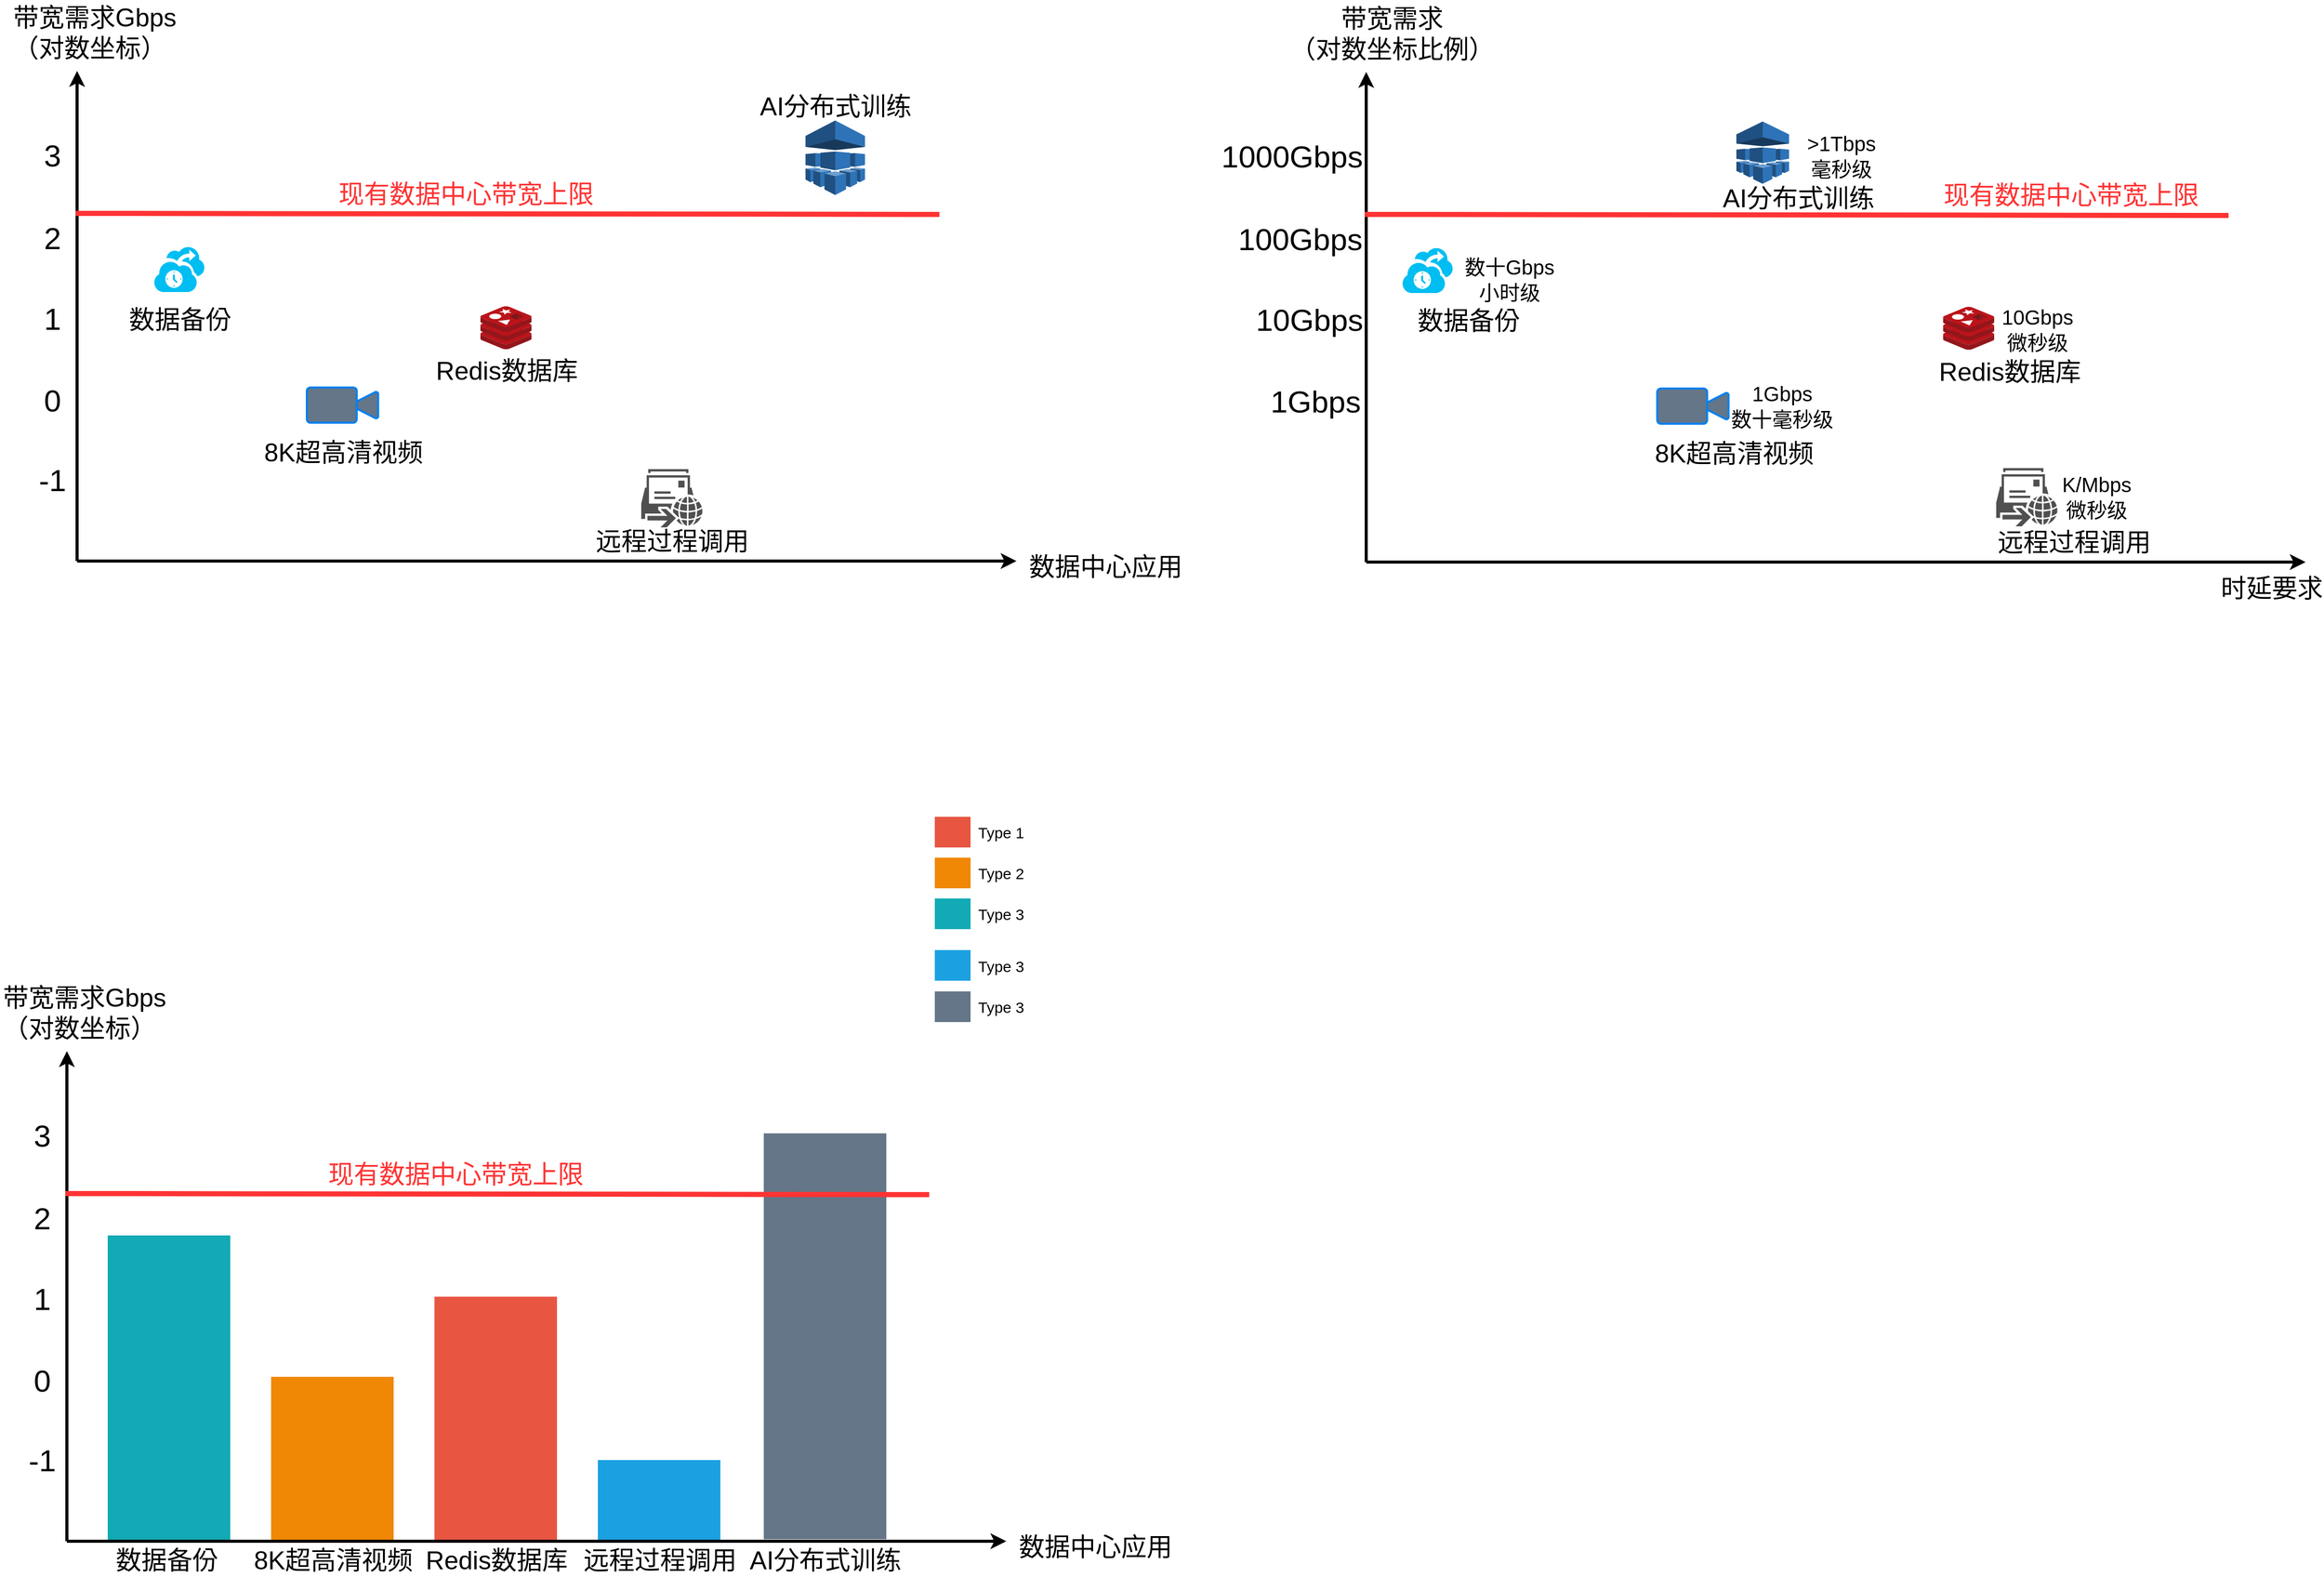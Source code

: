 <mxfile version="13.3.1" type="device"><diagram id="07fea595-8f29-1299-0266-81d95cde20df" name="Page-1"><mxGraphModel dx="27" dy="1555" grid="1" gridSize="10" guides="1" tooltips="1" connect="1" arrows="1" fold="1" page="1" pageScale="1" pageWidth="1169" pageHeight="827" background="#ffffff" math="0" shadow="0"><root><mxCell id="0"/><mxCell id="1" parent="0"/><mxCell id="723" value="" style="whiteSpace=wrap;fillColor=#12AAB5;gradientColor=none;gradientDirection=east;strokeColor=none;html=1;fontColor=#23445d;" parent="1" vertex="1"><mxGeometry x="2447.5" y="1300" width="120" height="299.5" as="geometry"/></mxCell><mxCell id="726" value="" style="whiteSpace=wrap;fillColor=#1BA1E2;gradientColor=none;gradientDirection=east;strokeColor=none;html=1;fontColor=#23445d;" parent="1" vertex="1"><mxGeometry x="2927.5" y="1520" width="120" height="79.5" as="geometry"/></mxCell><mxCell id="727" value="" style="edgeStyle=none;html=1;fontColor=#000000;strokeWidth=3;strokeColor=#000000;" parent="1" edge="1"><mxGeometry width="100" height="100" relative="1" as="geometry"><mxPoint x="2407.5" y="1599.5" as="sourcePoint"/><mxPoint x="2407.5" y="1119.5" as="targetPoint"/></mxGeometry></mxCell><mxCell id="730" value="" style="whiteSpace=wrap;fillColor=#F08705;gradientColor=none;gradientDirection=east;strokeColor=none;html=1;fontColor=#23445d;" parent="1" vertex="1"><mxGeometry x="2607.5" y="1438.5" width="120" height="160.0" as="geometry"/></mxCell><mxCell id="733" value="" style="whiteSpace=wrap;fillColor=#E85642;gradientColor=none;gradientDirection=east;strokeColor=none;html=1;fontColor=#23445d;" parent="1" vertex="1"><mxGeometry x="2767.5" y="1360" width="120" height="239.5" as="geometry"/></mxCell><mxCell id="734" value="" style="edgeStyle=none;html=1;fontColor=#000000;strokeWidth=3;strokeColor=#000000;" parent="1" edge="1"><mxGeometry width="100" height="100" relative="1" as="geometry"><mxPoint x="2407.5" y="1599.5" as="sourcePoint"/><mxPoint x="3327.5" y="1599.5" as="targetPoint"/></mxGeometry></mxCell><mxCell id="735" value="&lt;font style=&quot;font-size: 25px&quot;&gt;数据中心应用&lt;/font&gt;" style="text;spacingTop=-5;html=1;fontSize=18;fontStyle=0;points=[];strokeColor=none;" parent="1" vertex="1"><mxGeometry x="3337.5" y="1587.5" width="80" height="20" as="geometry"/></mxCell><mxCell id="736" value="&lt;font style=&quot;font-size: 25px&quot;&gt;数据备份&lt;/font&gt;" style="text;spacingTop=-5;align=center;verticalAlign=middle;fontStyle=0;html=1;fontSize=18;points=[];strokeColor=none;" parent="1" vertex="1"><mxGeometry x="2445" y="1604.5" width="120" height="30" as="geometry"/></mxCell><mxCell id="737" value="&lt;font style=&quot;font-size: 25px&quot;&gt;8K超高清视频&lt;/font&gt;" style="text;spacingTop=-5;align=center;verticalAlign=middle;fontStyle=0;html=1;fontSize=18;points=[];strokeColor=none;" parent="1" vertex="1"><mxGeometry x="2607.5" y="1604.5" width="120" height="30" as="geometry"/></mxCell><mxCell id="738" value="&lt;font style=&quot;font-size: 25px&quot;&gt;Redis数据库&lt;/font&gt;" style="text;spacingTop=-5;align=center;verticalAlign=middle;fontStyle=0;html=1;fontSize=18;points=[];strokeColor=none;" parent="1" vertex="1"><mxGeometry x="2767.5" y="1604.5" width="120" height="30" as="geometry"/></mxCell><mxCell id="739" value="" style="whiteSpace=wrap;fillColor=#12AAB5;gradientColor=none;gradientDirection=east;strokeColor=none;html=1;fontColor=#23445d;" parent="1" vertex="1"><mxGeometry x="3257.5" y="970" width="35.0" height="30.0" as="geometry"/></mxCell><mxCell id="740" value="" style="whiteSpace=wrap;fillColor=#F08705;gradientColor=none;gradientDirection=east;strokeColor=none;html=1;fontColor=#23445d;" parent="1" vertex="1"><mxGeometry x="3257.5" y="930.0" width="35.0" height="30.0" as="geometry"/></mxCell><mxCell id="741" value="" style="whiteSpace=wrap;fillColor=#E85642;gradientColor=none;gradientDirection=east;strokeColor=none;html=1;fontColor=#23445d;" parent="1" vertex="1"><mxGeometry x="3257.5" y="890" width="35.0" height="30.0" as="geometry"/></mxCell><mxCell id="742" value="Type 1" style="text;spacingTop=-5;html=1;points=[];fontSize=15;" parent="1" vertex="1"><mxGeometry x="3297.5" y="895.0" width="80" height="20" as="geometry"/></mxCell><mxCell id="743" value="Type 2" style="text;spacingTop=-5;html=1;points=[];fontSize=15;" parent="1" vertex="1"><mxGeometry x="3297.5" y="935.0" width="80" height="20" as="geometry"/></mxCell><mxCell id="744" value="Type 3" style="text;spacingTop=-5;html=1;points=[];fontSize=15;" parent="1" vertex="1"><mxGeometry x="3297.5" y="975.0" width="80" height="20" as="geometry"/></mxCell><mxCell id="745" value="&lt;font style=&quot;font-size: 25px&quot;&gt;带宽需求Gbps&lt;br&gt;（对数坐标）&lt;/font&gt;" style="text;spacingTop=-5;html=1;fontSize=18;fontStyle=0;points=[]" parent="1" vertex="1"><mxGeometry x="2342.5" y="1050" width="80" height="20" as="geometry"/></mxCell><mxCell id="746" value="&lt;font style=&quot;font-size: 30px&quot;&gt;-1&lt;/font&gt;" style="text;spacingTop=-5;align=center;verticalAlign=middle;fontStyle=0;html=1;fontSize=18;points=[]" parent="1" vertex="1"><mxGeometry x="2367.5" y="1457.5" width="30" height="130.0" as="geometry"/></mxCell><mxCell id="752" value="&lt;font style=&quot;font-size: 25px&quot;&gt;远程过程调用&lt;/font&gt;" style="text;spacingTop=-5;align=center;verticalAlign=middle;fontStyle=0;html=1;fontSize=18;points=[];strokeColor=none;" parent="1" vertex="1"><mxGeometry x="2927.5" y="1604.5" width="120" height="30" as="geometry"/></mxCell><mxCell id="MCSQcYYFl7PyHEEENvFX-752" value="" style="whiteSpace=wrap;fillColor=#1ba1e2;gradientDirection=east;strokeColor=none;html=1;fontColor=#ffffff;" parent="1" vertex="1"><mxGeometry x="3257.5" y="1020.5" width="35.0" height="30.0" as="geometry"/></mxCell><mxCell id="MCSQcYYFl7PyHEEENvFX-753" value="Type 3" style="text;spacingTop=-5;html=1;points=[];fontSize=15;" parent="1" vertex="1"><mxGeometry x="3297.5" y="1025.5" width="80" height="20" as="geometry"/></mxCell><mxCell id="MCSQcYYFl7PyHEEENvFX-754" value="" style="whiteSpace=wrap;fillColor=#647687;gradientDirection=east;strokeColor=none;html=1;fontColor=#ffffff;" parent="1" vertex="1"><mxGeometry x="3257.5" y="1061" width="35.0" height="30.0" as="geometry"/></mxCell><mxCell id="MCSQcYYFl7PyHEEENvFX-755" value="Type 3" style="text;spacingTop=-5;html=1;points=[];fontSize=15;" parent="1" vertex="1"><mxGeometry x="3297.5" y="1066" width="80" height="20" as="geometry"/></mxCell><mxCell id="MCSQcYYFl7PyHEEENvFX-758" value="&lt;font style=&quot;font-size: 30px&quot;&gt;0&lt;/font&gt;" style="text;spacingTop=-5;align=center;verticalAlign=middle;fontStyle=0;html=1;fontSize=18;points=[]" parent="1" vertex="1"><mxGeometry x="2367.5" y="1379.5" width="30" height="130.0" as="geometry"/></mxCell><mxCell id="MCSQcYYFl7PyHEEENvFX-759" value="&lt;font style=&quot;font-size: 30px&quot;&gt;1&lt;/font&gt;" style="text;spacingTop=-5;align=center;verticalAlign=middle;fontStyle=0;html=1;fontSize=18;points=[]" parent="1" vertex="1"><mxGeometry x="2367.5" y="1299.5" width="30" height="130.0" as="geometry"/></mxCell><mxCell id="MCSQcYYFl7PyHEEENvFX-760" value="&lt;font style=&quot;font-size: 30px&quot;&gt;2&lt;/font&gt;" style="text;spacingTop=-5;align=center;verticalAlign=middle;fontStyle=0;html=1;fontSize=18;points=[]" parent="1" vertex="1"><mxGeometry x="2367.5" y="1220.0" width="30" height="130.0" as="geometry"/></mxCell><mxCell id="MCSQcYYFl7PyHEEENvFX-761" value="&lt;font style=&quot;font-size: 30px&quot;&gt;3&lt;/font&gt;" style="text;spacingTop=-5;align=center;verticalAlign=middle;fontStyle=0;html=1;fontSize=18;points=[]" parent="1" vertex="1"><mxGeometry x="2367.5" y="1139.5" width="30" height="130.0" as="geometry"/></mxCell><mxCell id="MCSQcYYFl7PyHEEENvFX-763" value="" style="whiteSpace=wrap;fillColor=#647687;gradientColor=none;gradientDirection=east;strokeColor=none;html=1;fontColor=#23445d;" parent="1" vertex="1"><mxGeometry x="3090" y="1200" width="120" height="397.5" as="geometry"/></mxCell><mxCell id="MCSQcYYFl7PyHEEENvFX-764" value="&lt;font style=&quot;font-size: 25px&quot;&gt;AI分布式训练&lt;/font&gt;" style="text;spacingTop=-5;align=center;verticalAlign=middle;fontStyle=0;html=1;fontSize=18;points=[];strokeColor=none;" parent="1" vertex="1"><mxGeometry x="3090" y="1604.5" width="120" height="30" as="geometry"/></mxCell><mxCell id="MCSQcYYFl7PyHEEENvFX-765" value="" style="endArrow=none;html=1;exitX=1.221;exitY=0.919;exitDx=0;exitDy=0;exitPerimeter=0;fillColor=#e51400;strokeColor=#FF3333;strokeWidth=5;" parent="1" edge="1"><mxGeometry width="50" height="50" relative="1" as="geometry"><mxPoint x="2406.13" y="1258.97" as="sourcePoint"/><mxPoint x="3252" y="1260" as="targetPoint"/></mxGeometry></mxCell><mxCell id="MCSQcYYFl7PyHEEENvFX-766" value="&lt;font color=&quot;#ff3333&quot; style=&quot;font-size: 25px&quot;&gt;现有数据中心带宽上限&lt;/font&gt;" style="text;spacingTop=-5;align=center;verticalAlign=middle;fontStyle=0;html=1;fontSize=18;points=[];strokeColor=none;" parent="1" vertex="1"><mxGeometry x="2727.5" y="1226" width="120" height="30" as="geometry"/></mxCell><mxCell id="MCSQcYYFl7PyHEEENvFX-769" value="" style="edgeStyle=none;html=1;fontColor=#000000;strokeWidth=3;strokeColor=#000000;" parent="1" edge="1"><mxGeometry width="100" height="100" relative="1" as="geometry"><mxPoint x="2417.5" y="639.5" as="sourcePoint"/><mxPoint x="2417.5" y="159.5" as="targetPoint"/></mxGeometry></mxCell><mxCell id="MCSQcYYFl7PyHEEENvFX-772" value="" style="edgeStyle=none;html=1;fontColor=#000000;strokeWidth=3;strokeColor=#000000;" parent="1" edge="1"><mxGeometry width="100" height="100" relative="1" as="geometry"><mxPoint x="2417.5" y="639.5" as="sourcePoint"/><mxPoint x="3337.5" y="639.5" as="targetPoint"/></mxGeometry></mxCell><mxCell id="MCSQcYYFl7PyHEEENvFX-773" value="&lt;font style=&quot;font-size: 25px&quot;&gt;数据中心应用&lt;/font&gt;" style="text;spacingTop=-5;html=1;fontSize=18;fontStyle=0;points=[];strokeColor=none;" parent="1" vertex="1"><mxGeometry x="3347.5" y="627.5" width="80" height="20" as="geometry"/></mxCell><mxCell id="MCSQcYYFl7PyHEEENvFX-774" value="&lt;font style=&quot;font-size: 25px&quot;&gt;数据备份&lt;/font&gt;" style="text;spacingTop=-5;align=center;verticalAlign=middle;fontStyle=0;html=1;fontSize=18;points=[];strokeColor=none;" parent="1" vertex="1"><mxGeometry x="2457.5" y="389.5" width="120" height="30" as="geometry"/></mxCell><mxCell id="MCSQcYYFl7PyHEEENvFX-775" value="&lt;font style=&quot;font-size: 25px&quot;&gt;8K超高清视频&lt;/font&gt;" style="text;spacingTop=-5;align=center;verticalAlign=middle;fontStyle=0;html=1;fontSize=18;points=[];strokeColor=none;" parent="1" vertex="1"><mxGeometry x="2617.5" y="519.5" width="120" height="30" as="geometry"/></mxCell><mxCell id="MCSQcYYFl7PyHEEENvFX-776" value="&lt;font style=&quot;font-size: 25px&quot;&gt;Redis数据库&lt;/font&gt;" style="text;spacingTop=-5;align=center;verticalAlign=middle;fontStyle=0;html=1;fontSize=18;points=[];strokeColor=none;" parent="1" vertex="1"><mxGeometry x="2777.5" y="439.5" width="120" height="30" as="geometry"/></mxCell><mxCell id="MCSQcYYFl7PyHEEENvFX-777" value="&lt;font style=&quot;font-size: 25px&quot;&gt;带宽需求Gbps&lt;br&gt;（对数坐标）&lt;/font&gt;" style="text;spacingTop=-5;html=1;fontSize=18;fontStyle=0;points=[]" parent="1" vertex="1"><mxGeometry x="2352.5" y="90" width="80" height="20" as="geometry"/></mxCell><mxCell id="MCSQcYYFl7PyHEEENvFX-778" value="&lt;font style=&quot;font-size: 30px&quot;&gt;-1&lt;/font&gt;" style="text;spacingTop=-5;align=center;verticalAlign=middle;fontStyle=0;html=1;fontSize=18;points=[]" parent="1" vertex="1"><mxGeometry x="2377.5" y="497.5" width="30" height="130.0" as="geometry"/></mxCell><mxCell id="MCSQcYYFl7PyHEEENvFX-779" value="&lt;font style=&quot;font-size: 25px&quot;&gt;远程过程调用&lt;/font&gt;" style="text;spacingTop=-5;align=center;verticalAlign=middle;fontStyle=0;html=1;fontSize=18;points=[];strokeColor=none;" parent="1" vertex="1"><mxGeometry x="2940" y="606.5" width="120" height="30" as="geometry"/></mxCell><mxCell id="MCSQcYYFl7PyHEEENvFX-780" value="&lt;font style=&quot;font-size: 30px&quot;&gt;0&lt;/font&gt;" style="text;spacingTop=-5;align=center;verticalAlign=middle;fontStyle=0;html=1;fontSize=18;points=[]" parent="1" vertex="1"><mxGeometry x="2377.5" y="419.5" width="30" height="130.0" as="geometry"/></mxCell><mxCell id="MCSQcYYFl7PyHEEENvFX-781" value="&lt;font style=&quot;font-size: 30px&quot;&gt;1&lt;/font&gt;" style="text;spacingTop=-5;align=center;verticalAlign=middle;fontStyle=0;html=1;fontSize=18;points=[]" parent="1" vertex="1"><mxGeometry x="2377.5" y="339.5" width="30" height="130.0" as="geometry"/></mxCell><mxCell id="MCSQcYYFl7PyHEEENvFX-782" value="&lt;font style=&quot;font-size: 30px&quot;&gt;2&lt;/font&gt;" style="text;spacingTop=-5;align=center;verticalAlign=middle;fontStyle=0;html=1;fontSize=18;points=[]" parent="1" vertex="1"><mxGeometry x="2377.5" y="260.0" width="30" height="130.0" as="geometry"/></mxCell><mxCell id="MCSQcYYFl7PyHEEENvFX-783" value="&lt;font style=&quot;font-size: 30px&quot;&gt;3&lt;/font&gt;" style="text;spacingTop=-5;align=center;verticalAlign=middle;fontStyle=0;html=1;fontSize=18;points=[]" parent="1" vertex="1"><mxGeometry x="2377.5" y="179.5" width="30" height="130.0" as="geometry"/></mxCell><mxCell id="MCSQcYYFl7PyHEEENvFX-785" value="&lt;font style=&quot;font-size: 25px&quot;&gt;AI分布式训练&lt;/font&gt;" style="text;spacingTop=-5;align=center;verticalAlign=middle;fontStyle=0;html=1;fontSize=18;points=[];strokeColor=none;" parent="1" vertex="1"><mxGeometry x="3100.01" y="180" width="120" height="30" as="geometry"/></mxCell><mxCell id="MCSQcYYFl7PyHEEENvFX-786" value="" style="endArrow=none;html=1;exitX=1.221;exitY=0.919;exitDx=0;exitDy=0;exitPerimeter=0;fillColor=#e51400;strokeColor=#FF3333;strokeWidth=5;" parent="1" edge="1"><mxGeometry width="50" height="50" relative="1" as="geometry"><mxPoint x="2416.13" y="298.97" as="sourcePoint"/><mxPoint x="3262" y="300" as="targetPoint"/></mxGeometry></mxCell><mxCell id="MCSQcYYFl7PyHEEENvFX-787" value="&lt;font color=&quot;#ff3333&quot; style=&quot;font-size: 25px&quot;&gt;现有数据中心带宽上限&lt;/font&gt;" style="text;spacingTop=-5;align=center;verticalAlign=middle;fontStyle=0;html=1;fontSize=18;points=[];strokeColor=none;" parent="1" vertex="1"><mxGeometry x="2737.5" y="266" width="120" height="30" as="geometry"/></mxCell><mxCell id="MCSQcYYFl7PyHEEENvFX-788" value="" style="aspect=fixed;html=1;points=[];align=center;image;fontSize=12;image=img/lib/mscae/Cache_Redis_Product.svg;fillColor=#647687;" parent="1" vertex="1"><mxGeometry x="2812.5" y="390" width="50" height="42" as="geometry"/></mxCell><mxCell id="MCSQcYYFl7PyHEEENvFX-789" value="" style="html=1;verticalLabelPosition=bottom;align=center;labelBackgroundColor=#ffffff;verticalAlign=top;strokeWidth=2;strokeColor=#0080F0;shadow=0;dashed=0;shape=mxgraph.ios7.icons.video_conversation;fillColor=#647687;fontSize=20;" parent="1" vertex="1"><mxGeometry x="2642.5" y="469.5" width="70" height="34.5" as="geometry"/></mxCell><mxCell id="MCSQcYYFl7PyHEEENvFX-791" value="" style="verticalLabelPosition=bottom;html=1;verticalAlign=top;align=center;strokeColor=none;fillColor=#00BEF2;shape=mxgraph.azure.backup_service;fontSize=20;" parent="1" vertex="1"><mxGeometry x="2492.5" y="331" width="50" height="45" as="geometry"/></mxCell><mxCell id="MCSQcYYFl7PyHEEENvFX-792" value="" style="pointerEvents=1;shadow=0;dashed=0;html=1;strokeColor=none;fillColor=#505050;labelPosition=center;verticalLabelPosition=bottom;verticalAlign=top;outlineConnect=0;align=center;shape=mxgraph.office.communications.remote_move_request;fontSize=20;" parent="1" vertex="1"><mxGeometry x="2970" y="549.5" width="60" height="57" as="geometry"/></mxCell><mxCell id="MCSQcYYFl7PyHEEENvFX-793" value="" style="outlineConnect=0;dashed=0;verticalLabelPosition=bottom;verticalAlign=top;align=center;html=1;shape=mxgraph.aws3.machine_learning;fillColor=#2E73B8;gradientColor=none;fontSize=20;" parent="1" vertex="1"><mxGeometry x="3130.88" y="208" width="58.25" height="73" as="geometry"/></mxCell><mxCell id="MCSQcYYFl7PyHEEENvFX-794" value="" style="edgeStyle=none;html=1;fontColor=#000000;strokeWidth=3;strokeColor=#000000;" parent="1" edge="1"><mxGeometry width="100" height="100" relative="1" as="geometry"><mxPoint x="3680" y="640.5" as="sourcePoint"/><mxPoint x="3680" y="160.5" as="targetPoint"/></mxGeometry></mxCell><mxCell id="MCSQcYYFl7PyHEEENvFX-795" value="" style="edgeStyle=none;html=1;fontColor=#000000;strokeWidth=3;strokeColor=#000000;" parent="1" edge="1"><mxGeometry width="100" height="100" relative="1" as="geometry"><mxPoint x="3680" y="640.5" as="sourcePoint"/><mxPoint x="4600" y="640.5" as="targetPoint"/></mxGeometry></mxCell><mxCell id="MCSQcYYFl7PyHEEENvFX-796" value="&lt;font style=&quot;font-size: 25px&quot;&gt;时延要求&lt;/font&gt;" style="text;spacingTop=-5;html=1;fontSize=18;fontStyle=0;points=[];strokeColor=none;" parent="1" vertex="1"><mxGeometry x="4515" y="648.5" width="80" height="20" as="geometry"/></mxCell><mxCell id="MCSQcYYFl7PyHEEENvFX-797" value="&lt;font style=&quot;font-size: 25px&quot;&gt;数据备份&lt;/font&gt;" style="text;spacingTop=-5;align=center;verticalAlign=middle;fontStyle=0;html=1;fontSize=18;points=[];strokeColor=none;" parent="1" vertex="1"><mxGeometry x="3720" y="390.5" width="120" height="30" as="geometry"/></mxCell><mxCell id="MCSQcYYFl7PyHEEENvFX-798" value="&lt;font style=&quot;font-size: 25px&quot;&gt;8K超高清视频&lt;/font&gt;" style="text;spacingTop=-5;align=center;verticalAlign=middle;fontStyle=0;html=1;fontSize=18;points=[];strokeColor=none;" parent="1" vertex="1"><mxGeometry x="3980" y="520.5" width="120" height="30" as="geometry"/></mxCell><mxCell id="MCSQcYYFl7PyHEEENvFX-799" value="&lt;font style=&quot;font-size: 25px&quot;&gt;Redis数据库&lt;/font&gt;" style="text;spacingTop=-5;align=center;verticalAlign=middle;fontStyle=0;html=1;fontSize=18;points=[];strokeColor=none;" parent="1" vertex="1"><mxGeometry x="4250" y="440.5" width="120" height="30" as="geometry"/></mxCell><mxCell id="MCSQcYYFl7PyHEEENvFX-800" value="&lt;font style=&quot;font-size: 25px&quot;&gt;带宽需求&lt;br&gt;（对数坐标比例）&lt;/font&gt;" style="text;spacingTop=-5;html=1;fontSize=18;fontStyle=0;points=[];align=center;" parent="1" vertex="1"><mxGeometry x="3665" y="91" width="80" height="20" as="geometry"/></mxCell><mxCell id="MCSQcYYFl7PyHEEENvFX-802" value="&lt;font style=&quot;font-size: 25px&quot;&gt;远程过程调用&lt;/font&gt;" style="text;spacingTop=-5;align=center;verticalAlign=middle;fontStyle=0;html=1;fontSize=18;points=[];strokeColor=none;" parent="1" vertex="1"><mxGeometry x="4312.5" y="607.5" width="120" height="30" as="geometry"/></mxCell><mxCell id="MCSQcYYFl7PyHEEENvFX-803" value="&lt;font style=&quot;font-size: 30px&quot;&gt;1Gbps&lt;/font&gt;" style="text;spacingTop=-5;align=center;verticalAlign=middle;fontStyle=0;html=1;fontSize=18;points=[]" parent="1" vertex="1"><mxGeometry x="3615" y="420.5" width="30" height="130.0" as="geometry"/></mxCell><mxCell id="MCSQcYYFl7PyHEEENvFX-804" value="&lt;font style=&quot;font-size: 30px&quot;&gt;10Gbps&lt;br&gt;&lt;/font&gt;" style="text;spacingTop=-5;align=center;verticalAlign=middle;fontStyle=0;html=1;fontSize=18;points=[]" parent="1" vertex="1"><mxGeometry x="3609" y="340.5" width="30" height="130.0" as="geometry"/></mxCell><mxCell id="MCSQcYYFl7PyHEEENvFX-805" value="&lt;font style=&quot;font-size: 30px&quot;&gt;100Gbps&lt;/font&gt;" style="text;spacingTop=-5;align=center;verticalAlign=middle;fontStyle=0;html=1;fontSize=18;points=[]" parent="1" vertex="1"><mxGeometry x="3600" y="261.0" width="30" height="130.0" as="geometry"/></mxCell><mxCell id="MCSQcYYFl7PyHEEENvFX-806" value="&lt;font style=&quot;font-size: 30px&quot;&gt;1000Gbps&lt;/font&gt;" style="text;spacingTop=-5;align=center;verticalAlign=middle;fontStyle=0;html=1;fontSize=18;points=[]" parent="1" vertex="1"><mxGeometry x="3592" y="180.5" width="30" height="130.0" as="geometry"/></mxCell><mxCell id="MCSQcYYFl7PyHEEENvFX-807" value="&lt;font style=&quot;font-size: 25px&quot;&gt;AI分布式训练&lt;/font&gt;" style="text;spacingTop=-5;align=center;verticalAlign=middle;fontStyle=0;html=1;fontSize=18;points=[];strokeColor=none;" parent="1" vertex="1"><mxGeometry x="4042.51" y="270" width="120" height="30" as="geometry"/></mxCell><mxCell id="MCSQcYYFl7PyHEEENvFX-808" value="" style="endArrow=none;html=1;exitX=1.221;exitY=0.919;exitDx=0;exitDy=0;exitPerimeter=0;fillColor=#e51400;strokeColor=#FF3333;strokeWidth=5;" parent="1" edge="1"><mxGeometry width="50" height="50" relative="1" as="geometry"><mxPoint x="3678.63" y="299.97" as="sourcePoint"/><mxPoint x="4524.5" y="301" as="targetPoint"/></mxGeometry></mxCell><mxCell id="MCSQcYYFl7PyHEEENvFX-809" value="&lt;font color=&quot;#ff3333&quot; style=&quot;font-size: 25px&quot;&gt;现有数据中心带宽上限&lt;/font&gt;" style="text;spacingTop=-5;align=center;verticalAlign=middle;fontStyle=0;html=1;fontSize=18;points=[];strokeColor=none;" parent="1" vertex="1"><mxGeometry x="4310" y="267" width="120" height="30" as="geometry"/></mxCell><mxCell id="MCSQcYYFl7PyHEEENvFX-810" value="" style="aspect=fixed;html=1;points=[];align=center;image;fontSize=12;image=img/lib/mscae/Cache_Redis_Product.svg;fillColor=#647687;" parent="1" vertex="1"><mxGeometry x="4245" y="390.5" width="50" height="42" as="geometry"/></mxCell><mxCell id="MCSQcYYFl7PyHEEENvFX-811" value="" style="html=1;verticalLabelPosition=bottom;align=center;labelBackgroundColor=#ffffff;verticalAlign=top;strokeWidth=2;strokeColor=#0080F0;shadow=0;dashed=0;shape=mxgraph.ios7.icons.video_conversation;fillColor=#647687;fontSize=20;" parent="1" vertex="1"><mxGeometry x="3965" y="470.5" width="70" height="34.5" as="geometry"/></mxCell><mxCell id="MCSQcYYFl7PyHEEENvFX-812" value="" style="verticalLabelPosition=bottom;html=1;verticalAlign=top;align=center;strokeColor=none;fillColor=#00BEF2;shape=mxgraph.azure.backup_service;fontSize=20;" parent="1" vertex="1"><mxGeometry x="3715" y="332" width="50" height="45" as="geometry"/></mxCell><mxCell id="MCSQcYYFl7PyHEEENvFX-813" value="" style="pointerEvents=1;shadow=0;dashed=0;html=1;strokeColor=none;fillColor=#505050;labelPosition=center;verticalLabelPosition=bottom;verticalAlign=top;outlineConnect=0;align=center;shape=mxgraph.office.communications.remote_move_request;fontSize=20;" parent="1" vertex="1"><mxGeometry x="4297" y="548.5" width="60" height="57" as="geometry"/></mxCell><mxCell id="MCSQcYYFl7PyHEEENvFX-814" value="" style="outlineConnect=0;dashed=0;verticalLabelPosition=bottom;verticalAlign=top;align=center;html=1;shape=mxgraph.aws3.machine_learning;fillColor=#2E73B8;gradientColor=none;fontSize=20;" parent="1" vertex="1"><mxGeometry x="4042.51" y="209" width="51.62" height="61" as="geometry"/></mxCell><mxCell id="MCSQcYYFl7PyHEEENvFX-815" value="&lt;font&gt;&lt;span style=&quot;font-size: 20px&quot;&gt;&amp;gt;1Tbps&lt;/span&gt;&lt;br&gt;&lt;span style=&quot;font-size: 20px&quot;&gt;毫秒级&lt;/span&gt;&lt;br&gt;&lt;/font&gt;" style="text;spacingTop=-5;align=center;verticalAlign=middle;fontStyle=0;html=1;fontSize=18;points=[];strokeColor=none;" parent="1" vertex="1"><mxGeometry x="4085" y="230.5" width="120" height="30" as="geometry"/></mxCell><mxCell id="MCSQcYYFl7PyHEEENvFX-816" value="&lt;font&gt;&lt;span style=&quot;font-size: 20px&quot;&gt;1Gbps&lt;/span&gt;&lt;br&gt;&lt;span style=&quot;font-size: 20px&quot;&gt;数十毫秒级&lt;/span&gt;&lt;br&gt;&lt;/font&gt;" style="text;spacingTop=-5;align=center;verticalAlign=middle;fontStyle=0;html=1;fontSize=18;points=[];strokeColor=none;" parent="1" vertex="1"><mxGeometry x="4027" y="475" width="120" height="30" as="geometry"/></mxCell><mxCell id="MCSQcYYFl7PyHEEENvFX-817" value="&lt;font&gt;&lt;span style=&quot;font-size: 20px&quot;&gt;K/Mbps&lt;/span&gt;&lt;br&gt;&lt;span style=&quot;font-size: 20px&quot;&gt;微秒级&lt;/span&gt;&lt;br&gt;&lt;/font&gt;" style="text;spacingTop=-5;align=center;verticalAlign=middle;fontStyle=0;html=1;fontSize=18;points=[];strokeColor=none;" parent="1" vertex="1"><mxGeometry x="4335" y="564" width="120" height="30" as="geometry"/></mxCell><mxCell id="MCSQcYYFl7PyHEEENvFX-818" value="&lt;font style=&quot;font-size: 20px&quot;&gt;10Gbps&lt;br&gt;微秒级&lt;br&gt;&lt;/font&gt;" style="text;spacingTop=-5;align=center;verticalAlign=middle;fontStyle=0;html=1;fontSize=18;points=[];strokeColor=none;" parent="1" vertex="1"><mxGeometry x="4277" y="400" width="120" height="30" as="geometry"/></mxCell><mxCell id="MCSQcYYFl7PyHEEENvFX-819" value="&lt;font&gt;&lt;span style=&quot;font-size: 20px&quot;&gt;数十Gbps&lt;/span&gt;&lt;br&gt;&lt;span style=&quot;font-size: 20px&quot;&gt;小时级&lt;/span&gt;&lt;br&gt;&lt;/font&gt;" style="text;spacingTop=-5;align=center;verticalAlign=middle;fontStyle=0;html=1;fontSize=18;points=[];strokeColor=none;" parent="1" vertex="1"><mxGeometry x="3755" y="351" width="130" height="30" as="geometry"/></mxCell></root></mxGraphModel></diagram></mxfile>